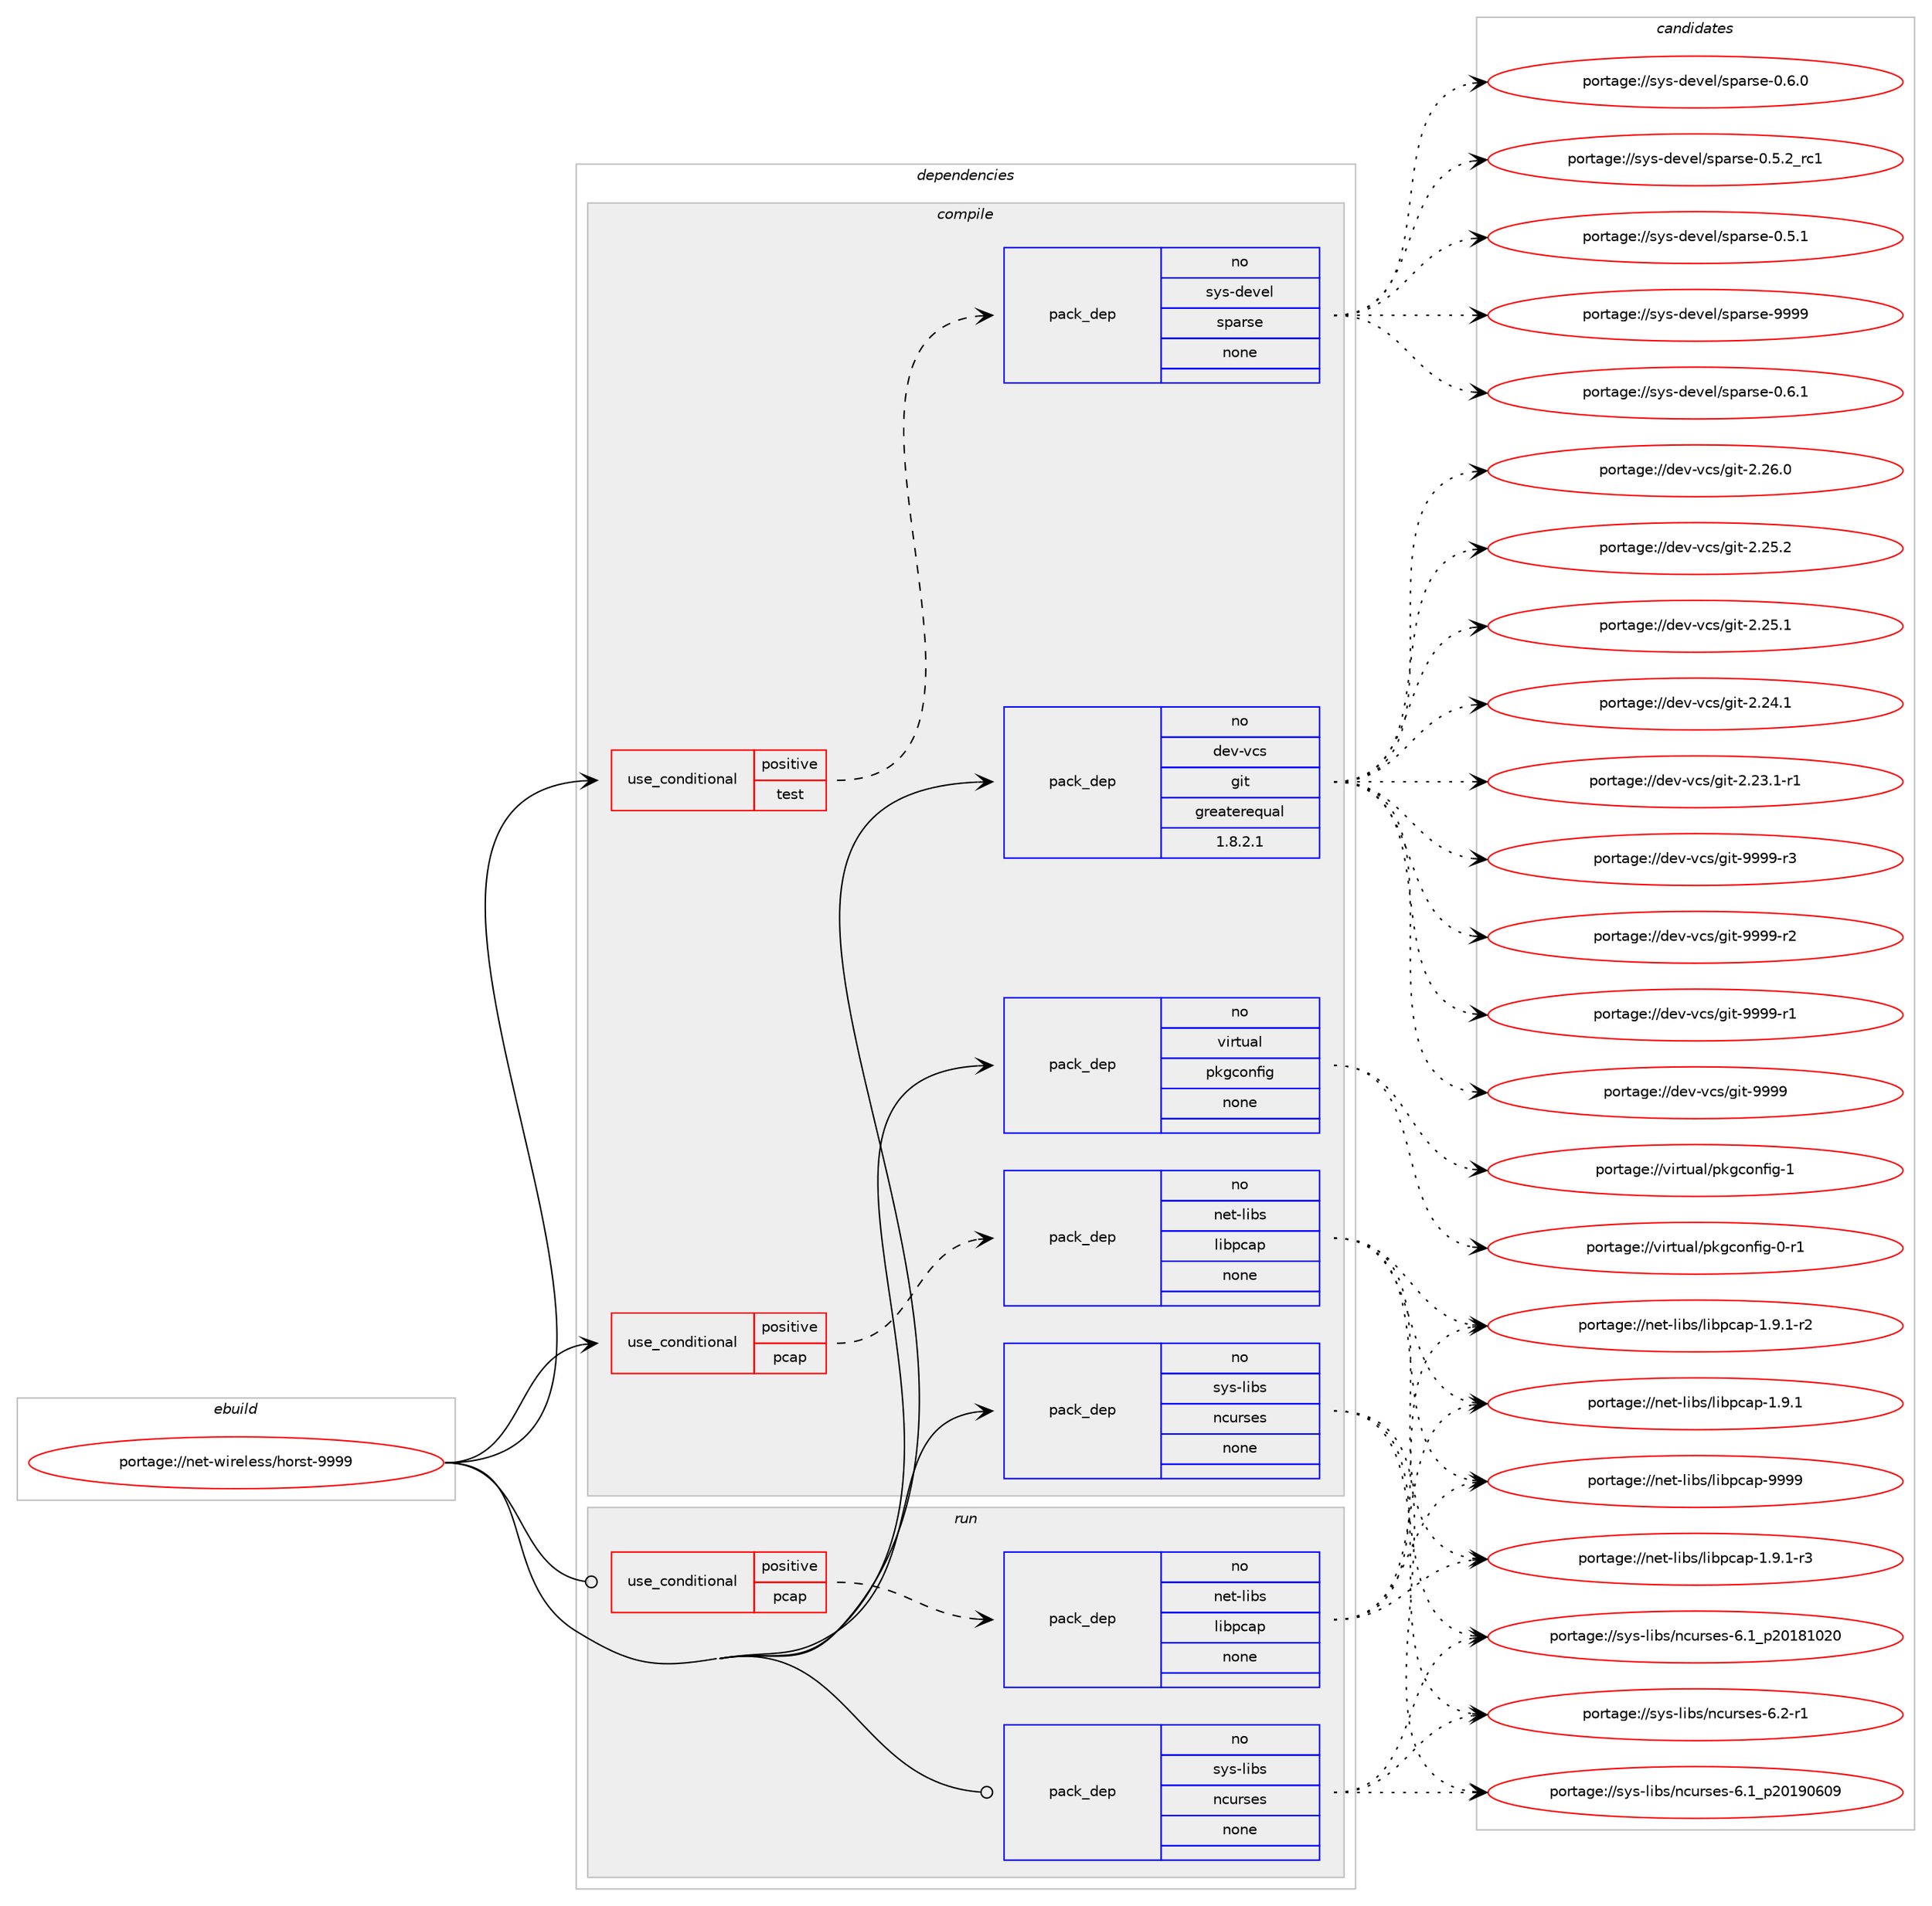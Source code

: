 digraph prolog {

# *************
# Graph options
# *************

newrank=true;
concentrate=true;
compound=true;
graph [rankdir=LR,fontname=Helvetica,fontsize=10,ranksep=1.5];#, ranksep=2.5, nodesep=0.2];
edge  [arrowhead=vee];
node  [fontname=Helvetica,fontsize=10];

# **********
# The ebuild
# **********

subgraph cluster_leftcol {
color=gray;
rank=same;
label=<<i>ebuild</i>>;
id [label="portage://net-wireless/horst-9999", color=red, width=4, href="../net-wireless/horst-9999.svg"];
}

# ****************
# The dependencies
# ****************

subgraph cluster_midcol {
color=gray;
label=<<i>dependencies</i>>;
subgraph cluster_compile {
fillcolor="#eeeeee";
style=filled;
label=<<i>compile</i>>;
subgraph cond3004 {
dependency19023 [label=<<TABLE BORDER="0" CELLBORDER="1" CELLSPACING="0" CELLPADDING="4"><TR><TD ROWSPAN="3" CELLPADDING="10">use_conditional</TD></TR><TR><TD>positive</TD></TR><TR><TD>pcap</TD></TR></TABLE>>, shape=none, color=red];
subgraph pack15686 {
dependency19024 [label=<<TABLE BORDER="0" CELLBORDER="1" CELLSPACING="0" CELLPADDING="4" WIDTH="220"><TR><TD ROWSPAN="6" CELLPADDING="30">pack_dep</TD></TR><TR><TD WIDTH="110">no</TD></TR><TR><TD>net-libs</TD></TR><TR><TD>libpcap</TD></TR><TR><TD>none</TD></TR><TR><TD></TD></TR></TABLE>>, shape=none, color=blue];
}
dependency19023:e -> dependency19024:w [weight=20,style="dashed",arrowhead="vee"];
}
id:e -> dependency19023:w [weight=20,style="solid",arrowhead="vee"];
subgraph cond3005 {
dependency19025 [label=<<TABLE BORDER="0" CELLBORDER="1" CELLSPACING="0" CELLPADDING="4"><TR><TD ROWSPAN="3" CELLPADDING="10">use_conditional</TD></TR><TR><TD>positive</TD></TR><TR><TD>test</TD></TR></TABLE>>, shape=none, color=red];
subgraph pack15687 {
dependency19026 [label=<<TABLE BORDER="0" CELLBORDER="1" CELLSPACING="0" CELLPADDING="4" WIDTH="220"><TR><TD ROWSPAN="6" CELLPADDING="30">pack_dep</TD></TR><TR><TD WIDTH="110">no</TD></TR><TR><TD>sys-devel</TD></TR><TR><TD>sparse</TD></TR><TR><TD>none</TD></TR><TR><TD></TD></TR></TABLE>>, shape=none, color=blue];
}
dependency19025:e -> dependency19026:w [weight=20,style="dashed",arrowhead="vee"];
}
id:e -> dependency19025:w [weight=20,style="solid",arrowhead="vee"];
subgraph pack15688 {
dependency19027 [label=<<TABLE BORDER="0" CELLBORDER="1" CELLSPACING="0" CELLPADDING="4" WIDTH="220"><TR><TD ROWSPAN="6" CELLPADDING="30">pack_dep</TD></TR><TR><TD WIDTH="110">no</TD></TR><TR><TD>dev-vcs</TD></TR><TR><TD>git</TD></TR><TR><TD>greaterequal</TD></TR><TR><TD>1.8.2.1</TD></TR></TABLE>>, shape=none, color=blue];
}
id:e -> dependency19027:w [weight=20,style="solid",arrowhead="vee"];
subgraph pack15689 {
dependency19028 [label=<<TABLE BORDER="0" CELLBORDER="1" CELLSPACING="0" CELLPADDING="4" WIDTH="220"><TR><TD ROWSPAN="6" CELLPADDING="30">pack_dep</TD></TR><TR><TD WIDTH="110">no</TD></TR><TR><TD>sys-libs</TD></TR><TR><TD>ncurses</TD></TR><TR><TD>none</TD></TR><TR><TD></TD></TR></TABLE>>, shape=none, color=blue];
}
id:e -> dependency19028:w [weight=20,style="solid",arrowhead="vee"];
subgraph pack15690 {
dependency19029 [label=<<TABLE BORDER="0" CELLBORDER="1" CELLSPACING="0" CELLPADDING="4" WIDTH="220"><TR><TD ROWSPAN="6" CELLPADDING="30">pack_dep</TD></TR><TR><TD WIDTH="110">no</TD></TR><TR><TD>virtual</TD></TR><TR><TD>pkgconfig</TD></TR><TR><TD>none</TD></TR><TR><TD></TD></TR></TABLE>>, shape=none, color=blue];
}
id:e -> dependency19029:w [weight=20,style="solid",arrowhead="vee"];
}
subgraph cluster_compileandrun {
fillcolor="#eeeeee";
style=filled;
label=<<i>compile and run</i>>;
}
subgraph cluster_run {
fillcolor="#eeeeee";
style=filled;
label=<<i>run</i>>;
subgraph cond3006 {
dependency19030 [label=<<TABLE BORDER="0" CELLBORDER="1" CELLSPACING="0" CELLPADDING="4"><TR><TD ROWSPAN="3" CELLPADDING="10">use_conditional</TD></TR><TR><TD>positive</TD></TR><TR><TD>pcap</TD></TR></TABLE>>, shape=none, color=red];
subgraph pack15691 {
dependency19031 [label=<<TABLE BORDER="0" CELLBORDER="1" CELLSPACING="0" CELLPADDING="4" WIDTH="220"><TR><TD ROWSPAN="6" CELLPADDING="30">pack_dep</TD></TR><TR><TD WIDTH="110">no</TD></TR><TR><TD>net-libs</TD></TR><TR><TD>libpcap</TD></TR><TR><TD>none</TD></TR><TR><TD></TD></TR></TABLE>>, shape=none, color=blue];
}
dependency19030:e -> dependency19031:w [weight=20,style="dashed",arrowhead="vee"];
}
id:e -> dependency19030:w [weight=20,style="solid",arrowhead="odot"];
subgraph pack15692 {
dependency19032 [label=<<TABLE BORDER="0" CELLBORDER="1" CELLSPACING="0" CELLPADDING="4" WIDTH="220"><TR><TD ROWSPAN="6" CELLPADDING="30">pack_dep</TD></TR><TR><TD WIDTH="110">no</TD></TR><TR><TD>sys-libs</TD></TR><TR><TD>ncurses</TD></TR><TR><TD>none</TD></TR><TR><TD></TD></TR></TABLE>>, shape=none, color=blue];
}
id:e -> dependency19032:w [weight=20,style="solid",arrowhead="odot"];
}
}

# **************
# The candidates
# **************

subgraph cluster_choices {
rank=same;
color=gray;
label=<<i>candidates</i>>;

subgraph choice15686 {
color=black;
nodesep=1;
choice1101011164510810598115471081059811299971124557575757 [label="portage://net-libs/libpcap-9999", color=red, width=4,href="../net-libs/libpcap-9999.svg"];
choice1101011164510810598115471081059811299971124549465746494511451 [label="portage://net-libs/libpcap-1.9.1-r3", color=red, width=4,href="../net-libs/libpcap-1.9.1-r3.svg"];
choice1101011164510810598115471081059811299971124549465746494511450 [label="portage://net-libs/libpcap-1.9.1-r2", color=red, width=4,href="../net-libs/libpcap-1.9.1-r2.svg"];
choice110101116451081059811547108105981129997112454946574649 [label="portage://net-libs/libpcap-1.9.1", color=red, width=4,href="../net-libs/libpcap-1.9.1.svg"];
dependency19024:e -> choice1101011164510810598115471081059811299971124557575757:w [style=dotted,weight="100"];
dependency19024:e -> choice1101011164510810598115471081059811299971124549465746494511451:w [style=dotted,weight="100"];
dependency19024:e -> choice1101011164510810598115471081059811299971124549465746494511450:w [style=dotted,weight="100"];
dependency19024:e -> choice110101116451081059811547108105981129997112454946574649:w [style=dotted,weight="100"];
}
subgraph choice15687 {
color=black;
nodesep=1;
choice1151211154510010111810110847115112971141151014557575757 [label="portage://sys-devel/sparse-9999", color=red, width=4,href="../sys-devel/sparse-9999.svg"];
choice115121115451001011181011084711511297114115101454846544649 [label="portage://sys-devel/sparse-0.6.1", color=red, width=4,href="../sys-devel/sparse-0.6.1.svg"];
choice115121115451001011181011084711511297114115101454846544648 [label="portage://sys-devel/sparse-0.6.0", color=red, width=4,href="../sys-devel/sparse-0.6.0.svg"];
choice115121115451001011181011084711511297114115101454846534650951149949 [label="portage://sys-devel/sparse-0.5.2_rc1", color=red, width=4,href="../sys-devel/sparse-0.5.2_rc1.svg"];
choice115121115451001011181011084711511297114115101454846534649 [label="portage://sys-devel/sparse-0.5.1", color=red, width=4,href="../sys-devel/sparse-0.5.1.svg"];
dependency19026:e -> choice1151211154510010111810110847115112971141151014557575757:w [style=dotted,weight="100"];
dependency19026:e -> choice115121115451001011181011084711511297114115101454846544649:w [style=dotted,weight="100"];
dependency19026:e -> choice115121115451001011181011084711511297114115101454846544648:w [style=dotted,weight="100"];
dependency19026:e -> choice115121115451001011181011084711511297114115101454846534650951149949:w [style=dotted,weight="100"];
dependency19026:e -> choice115121115451001011181011084711511297114115101454846534649:w [style=dotted,weight="100"];
}
subgraph choice15688 {
color=black;
nodesep=1;
choice10010111845118991154710310511645575757574511451 [label="portage://dev-vcs/git-9999-r3", color=red, width=4,href="../dev-vcs/git-9999-r3.svg"];
choice10010111845118991154710310511645575757574511450 [label="portage://dev-vcs/git-9999-r2", color=red, width=4,href="../dev-vcs/git-9999-r2.svg"];
choice10010111845118991154710310511645575757574511449 [label="portage://dev-vcs/git-9999-r1", color=red, width=4,href="../dev-vcs/git-9999-r1.svg"];
choice1001011184511899115471031051164557575757 [label="portage://dev-vcs/git-9999", color=red, width=4,href="../dev-vcs/git-9999.svg"];
choice10010111845118991154710310511645504650544648 [label="portage://dev-vcs/git-2.26.0", color=red, width=4,href="../dev-vcs/git-2.26.0.svg"];
choice10010111845118991154710310511645504650534650 [label="portage://dev-vcs/git-2.25.2", color=red, width=4,href="../dev-vcs/git-2.25.2.svg"];
choice10010111845118991154710310511645504650534649 [label="portage://dev-vcs/git-2.25.1", color=red, width=4,href="../dev-vcs/git-2.25.1.svg"];
choice10010111845118991154710310511645504650524649 [label="portage://dev-vcs/git-2.24.1", color=red, width=4,href="../dev-vcs/git-2.24.1.svg"];
choice100101118451189911547103105116455046505146494511449 [label="portage://dev-vcs/git-2.23.1-r1", color=red, width=4,href="../dev-vcs/git-2.23.1-r1.svg"];
dependency19027:e -> choice10010111845118991154710310511645575757574511451:w [style=dotted,weight="100"];
dependency19027:e -> choice10010111845118991154710310511645575757574511450:w [style=dotted,weight="100"];
dependency19027:e -> choice10010111845118991154710310511645575757574511449:w [style=dotted,weight="100"];
dependency19027:e -> choice1001011184511899115471031051164557575757:w [style=dotted,weight="100"];
dependency19027:e -> choice10010111845118991154710310511645504650544648:w [style=dotted,weight="100"];
dependency19027:e -> choice10010111845118991154710310511645504650534650:w [style=dotted,weight="100"];
dependency19027:e -> choice10010111845118991154710310511645504650534649:w [style=dotted,weight="100"];
dependency19027:e -> choice10010111845118991154710310511645504650524649:w [style=dotted,weight="100"];
dependency19027:e -> choice100101118451189911547103105116455046505146494511449:w [style=dotted,weight="100"];
}
subgraph choice15689 {
color=black;
nodesep=1;
choice11512111545108105981154711099117114115101115455446504511449 [label="portage://sys-libs/ncurses-6.2-r1", color=red, width=4,href="../sys-libs/ncurses-6.2-r1.svg"];
choice1151211154510810598115471109911711411510111545544649951125048495748544857 [label="portage://sys-libs/ncurses-6.1_p20190609", color=red, width=4,href="../sys-libs/ncurses-6.1_p20190609.svg"];
choice1151211154510810598115471109911711411510111545544649951125048495649485048 [label="portage://sys-libs/ncurses-6.1_p20181020", color=red, width=4,href="../sys-libs/ncurses-6.1_p20181020.svg"];
dependency19028:e -> choice11512111545108105981154711099117114115101115455446504511449:w [style=dotted,weight="100"];
dependency19028:e -> choice1151211154510810598115471109911711411510111545544649951125048495748544857:w [style=dotted,weight="100"];
dependency19028:e -> choice1151211154510810598115471109911711411510111545544649951125048495649485048:w [style=dotted,weight="100"];
}
subgraph choice15690 {
color=black;
nodesep=1;
choice1181051141161179710847112107103991111101021051034549 [label="portage://virtual/pkgconfig-1", color=red, width=4,href="../virtual/pkgconfig-1.svg"];
choice11810511411611797108471121071039911111010210510345484511449 [label="portage://virtual/pkgconfig-0-r1", color=red, width=4,href="../virtual/pkgconfig-0-r1.svg"];
dependency19029:e -> choice1181051141161179710847112107103991111101021051034549:w [style=dotted,weight="100"];
dependency19029:e -> choice11810511411611797108471121071039911111010210510345484511449:w [style=dotted,weight="100"];
}
subgraph choice15691 {
color=black;
nodesep=1;
choice1101011164510810598115471081059811299971124557575757 [label="portage://net-libs/libpcap-9999", color=red, width=4,href="../net-libs/libpcap-9999.svg"];
choice1101011164510810598115471081059811299971124549465746494511451 [label="portage://net-libs/libpcap-1.9.1-r3", color=red, width=4,href="../net-libs/libpcap-1.9.1-r3.svg"];
choice1101011164510810598115471081059811299971124549465746494511450 [label="portage://net-libs/libpcap-1.9.1-r2", color=red, width=4,href="../net-libs/libpcap-1.9.1-r2.svg"];
choice110101116451081059811547108105981129997112454946574649 [label="portage://net-libs/libpcap-1.9.1", color=red, width=4,href="../net-libs/libpcap-1.9.1.svg"];
dependency19031:e -> choice1101011164510810598115471081059811299971124557575757:w [style=dotted,weight="100"];
dependency19031:e -> choice1101011164510810598115471081059811299971124549465746494511451:w [style=dotted,weight="100"];
dependency19031:e -> choice1101011164510810598115471081059811299971124549465746494511450:w [style=dotted,weight="100"];
dependency19031:e -> choice110101116451081059811547108105981129997112454946574649:w [style=dotted,weight="100"];
}
subgraph choice15692 {
color=black;
nodesep=1;
choice11512111545108105981154711099117114115101115455446504511449 [label="portage://sys-libs/ncurses-6.2-r1", color=red, width=4,href="../sys-libs/ncurses-6.2-r1.svg"];
choice1151211154510810598115471109911711411510111545544649951125048495748544857 [label="portage://sys-libs/ncurses-6.1_p20190609", color=red, width=4,href="../sys-libs/ncurses-6.1_p20190609.svg"];
choice1151211154510810598115471109911711411510111545544649951125048495649485048 [label="portage://sys-libs/ncurses-6.1_p20181020", color=red, width=4,href="../sys-libs/ncurses-6.1_p20181020.svg"];
dependency19032:e -> choice11512111545108105981154711099117114115101115455446504511449:w [style=dotted,weight="100"];
dependency19032:e -> choice1151211154510810598115471109911711411510111545544649951125048495748544857:w [style=dotted,weight="100"];
dependency19032:e -> choice1151211154510810598115471109911711411510111545544649951125048495649485048:w [style=dotted,weight="100"];
}
}

}
